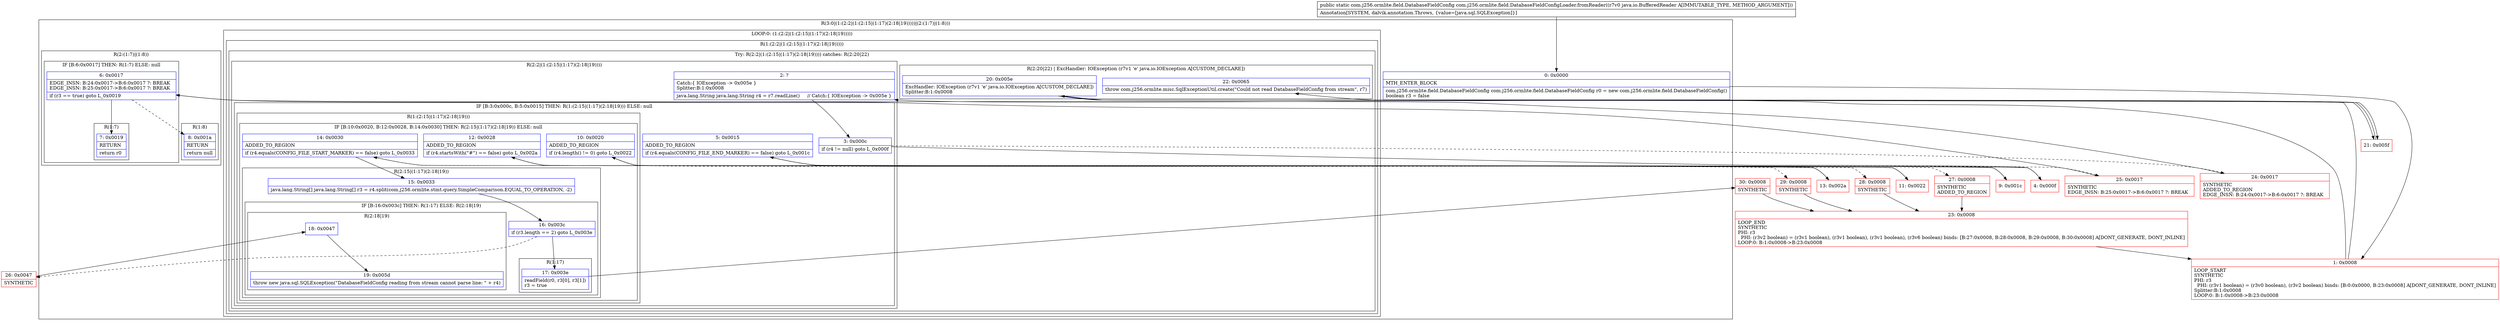 digraph "CFG forcom.j256.ormlite.field.DatabaseFieldConfigLoader.fromReader(Ljava\/io\/BufferedReader;)Lcom\/j256\/ormlite\/field\/DatabaseFieldConfig;" {
subgraph cluster_Region_1038154315 {
label = "R(3:0|(1:(2:2|(1:(2:15|(1:17)(2:18|19)))))|(2:(1:7)|(1:8)))";
node [shape=record,color=blue];
Node_0 [shape=record,label="{0\:\ 0x0000|MTH_ENTER_BLOCK\l|com.j256.ormlite.field.DatabaseFieldConfig com.j256.ormlite.field.DatabaseFieldConfig r0 = new com.j256.ormlite.field.DatabaseFieldConfig()\lboolean r3 = false\l}"];
subgraph cluster_LoopRegion_1810859183 {
label = "LOOP:0: (1:(2:2|(1:(2:15|(1:17)(2:18|19)))))";
node [shape=record,color=blue];
subgraph cluster_Region_1445169921 {
label = "R(1:(2:2|(1:(2:15|(1:17)(2:18|19)))))";
node [shape=record,color=blue];
subgraph cluster_TryCatchRegion_1861314051 {
label = "Try: R(2:2|(1:(2:15|(1:17)(2:18|19)))) catches: R(2:20|22)";
node [shape=record,color=blue];
subgraph cluster_Region_524116417 {
label = "R(2:2|(1:(2:15|(1:17)(2:18|19))))";
node [shape=record,color=blue];
Node_2 [shape=record,label="{2\:\ ?|Catch:\{ IOException \-\> 0x005e \}\lSplitter:B:1:0x0008\l|java.lang.String java.lang.String r4 = r7.readLine()     \/\/ Catch:\{ IOException \-\> 0x005e \}\l}"];
subgraph cluster_IfRegion_524799794 {
label = "IF [B:3:0x000c, B:5:0x0015] THEN: R(1:(2:15|(1:17)(2:18|19))) ELSE: null";
node [shape=record,color=blue];
Node_3 [shape=record,label="{3\:\ 0x000c|if (r4 != null) goto L_0x000f\l}"];
Node_5 [shape=record,label="{5\:\ 0x0015|ADDED_TO_REGION\l|if (r4.equals(CONFIG_FILE_END_MARKER) == false) goto L_0x001c\l}"];
subgraph cluster_Region_2124701466 {
label = "R(1:(2:15|(1:17)(2:18|19)))";
node [shape=record,color=blue];
subgraph cluster_IfRegion_1228475470 {
label = "IF [B:10:0x0020, B:12:0x0028, B:14:0x0030] THEN: R(2:15|(1:17)(2:18|19)) ELSE: null";
node [shape=record,color=blue];
Node_10 [shape=record,label="{10\:\ 0x0020|ADDED_TO_REGION\l|if (r4.length() != 0) goto L_0x0022\l}"];
Node_12 [shape=record,label="{12\:\ 0x0028|ADDED_TO_REGION\l|if (r4.startsWith(\"#\") == false) goto L_0x002a\l}"];
Node_14 [shape=record,label="{14\:\ 0x0030|ADDED_TO_REGION\l|if (r4.equals(CONFIG_FILE_START_MARKER) == false) goto L_0x0033\l}"];
subgraph cluster_Region_1135249890 {
label = "R(2:15|(1:17)(2:18|19))";
node [shape=record,color=blue];
Node_15 [shape=record,label="{15\:\ 0x0033|java.lang.String[] java.lang.String[] r3 = r4.split(com.j256.ormlite.stmt.query.SimpleComparison.EQUAL_TO_OPERATION, \-2)\l}"];
subgraph cluster_IfRegion_385002687 {
label = "IF [B:16:0x003c] THEN: R(1:17) ELSE: R(2:18|19)";
node [shape=record,color=blue];
Node_16 [shape=record,label="{16\:\ 0x003c|if (r3.length == 2) goto L_0x003e\l}"];
subgraph cluster_Region_41963331 {
label = "R(1:17)";
node [shape=record,color=blue];
Node_17 [shape=record,label="{17\:\ 0x003e|readField(r0, r3[0], r3[1])\lr3 = true\l}"];
}
subgraph cluster_Region_929946431 {
label = "R(2:18|19)";
node [shape=record,color=blue];
Node_18 [shape=record,label="{18\:\ 0x0047}"];
Node_19 [shape=record,label="{19\:\ 0x005d|throw new java.sql.SQLException(\"DatabaseFieldConfig reading from stream cannot parse line: \" + r4)\l}"];
}
}
}
}
}
}
}
subgraph cluster_Region_1777952413 {
label = "R(2:20|22) | ExcHandler: IOException (r7v1 'e' java.io.IOException A[CUSTOM_DECLARE])\l";
node [shape=record,color=blue];
Node_20 [shape=record,label="{20\:\ 0x005e|ExcHandler: IOException (r7v1 'e' java.io.IOException A[CUSTOM_DECLARE])\lSplitter:B:1:0x0008\l}"];
Node_22 [shape=record,label="{22\:\ 0x0065|throw com.j256.ormlite.misc.SqlExceptionUtil.create(\"Could not read DatabaseFieldConfig from stream\", r7)\l}"];
}
}
}
}
subgraph cluster_Region_600343328 {
label = "R(2:(1:7)|(1:8))";
node [shape=record,color=blue];
subgraph cluster_IfRegion_632677790 {
label = "IF [B:6:0x0017] THEN: R(1:7) ELSE: null";
node [shape=record,color=blue];
Node_6 [shape=record,label="{6\:\ 0x0017|EDGE_INSN: B:24:0x0017\-\>B:6:0x0017 ?: BREAK  \lEDGE_INSN: B:25:0x0017\-\>B:6:0x0017 ?: BREAK  \l|if (r3 == true) goto L_0x0019\l}"];
subgraph cluster_Region_779032812 {
label = "R(1:7)";
node [shape=record,color=blue];
Node_7 [shape=record,label="{7\:\ 0x0019|RETURN\l|return r0\l}"];
}
}
subgraph cluster_Region_1181493284 {
label = "R(1:8)";
node [shape=record,color=blue];
Node_8 [shape=record,label="{8\:\ 0x001a|RETURN\l|return null\l}"];
}
}
}
subgraph cluster_Region_1777952413 {
label = "R(2:20|22) | ExcHandler: IOException (r7v1 'e' java.io.IOException A[CUSTOM_DECLARE])\l";
node [shape=record,color=blue];
Node_20 [shape=record,label="{20\:\ 0x005e|ExcHandler: IOException (r7v1 'e' java.io.IOException A[CUSTOM_DECLARE])\lSplitter:B:1:0x0008\l}"];
Node_22 [shape=record,label="{22\:\ 0x0065|throw com.j256.ormlite.misc.SqlExceptionUtil.create(\"Could not read DatabaseFieldConfig from stream\", r7)\l}"];
}
Node_1 [shape=record,color=red,label="{1\:\ 0x0008|LOOP_START\lSYNTHETIC\lPHI: r3 \l  PHI: (r3v1 boolean) = (r3v0 boolean), (r3v2 boolean) binds: [B:0:0x0000, B:23:0x0008] A[DONT_GENERATE, DONT_INLINE]\lSplitter:B:1:0x0008\lLOOP:0: B:1:0x0008\-\>B:23:0x0008\l}"];
Node_4 [shape=record,color=red,label="{4\:\ 0x000f}"];
Node_9 [shape=record,color=red,label="{9\:\ 0x001c}"];
Node_11 [shape=record,color=red,label="{11\:\ 0x0022}"];
Node_13 [shape=record,color=red,label="{13\:\ 0x002a}"];
Node_21 [shape=record,color=red,label="{21\:\ 0x005f}"];
Node_23 [shape=record,color=red,label="{23\:\ 0x0008|LOOP_END\lSYNTHETIC\lPHI: r3 \l  PHI: (r3v2 boolean) = (r3v1 boolean), (r3v1 boolean), (r3v1 boolean), (r3v6 boolean) binds: [B:27:0x0008, B:28:0x0008, B:29:0x0008, B:30:0x0008] A[DONT_GENERATE, DONT_INLINE]\lLOOP:0: B:1:0x0008\-\>B:23:0x0008\l}"];
Node_24 [shape=record,color=red,label="{24\:\ 0x0017|SYNTHETIC\lADDED_TO_REGION\lEDGE_INSN: B:24:0x0017\-\>B:6:0x0017 ?: BREAK  \l}"];
Node_25 [shape=record,color=red,label="{25\:\ 0x0017|SYNTHETIC\lEDGE_INSN: B:25:0x0017\-\>B:6:0x0017 ?: BREAK  \l}"];
Node_26 [shape=record,color=red,label="{26\:\ 0x0047|SYNTHETIC\l}"];
Node_27 [shape=record,color=red,label="{27\:\ 0x0008|SYNTHETIC\lADDED_TO_REGION\l}"];
Node_28 [shape=record,color=red,label="{28\:\ 0x0008|SYNTHETIC\l}"];
Node_29 [shape=record,color=red,label="{29\:\ 0x0008|SYNTHETIC\l}"];
Node_30 [shape=record,color=red,label="{30\:\ 0x0008|SYNTHETIC\l}"];
MethodNode[shape=record,label="{public static com.j256.ormlite.field.DatabaseFieldConfig com.j256.ormlite.field.DatabaseFieldConfigLoader.fromReader((r7v0 java.io.BufferedReader A[IMMUTABLE_TYPE, METHOD_ARGUMENT]))  | Annotation[SYSTEM, dalvik.annotation.Throws, \{value=[java.sql.SQLException]\}]\l}"];
MethodNode -> Node_0;
Node_0 -> Node_1;
Node_2 -> Node_3;
Node_3 -> Node_4;
Node_3 -> Node_24[style=dashed];
Node_5 -> Node_9;
Node_5 -> Node_25[style=dashed];
Node_10 -> Node_11;
Node_10 -> Node_27[style=dashed];
Node_12 -> Node_13;
Node_12 -> Node_28[style=dashed];
Node_14 -> Node_15;
Node_14 -> Node_29[style=dashed];
Node_15 -> Node_16;
Node_16 -> Node_17;
Node_16 -> Node_26[style=dashed];
Node_17 -> Node_30;
Node_18 -> Node_19;
Node_20 -> Node_21;
Node_6 -> Node_7;
Node_6 -> Node_8[style=dashed];
Node_20 -> Node_21;
Node_1 -> Node_2;
Node_1 -> Node_20;
Node_4 -> Node_5;
Node_9 -> Node_10;
Node_11 -> Node_12;
Node_13 -> Node_14;
Node_21 -> Node_22;
Node_23 -> Node_1;
Node_24 -> Node_6;
Node_25 -> Node_6;
Node_26 -> Node_18;
Node_27 -> Node_23;
Node_28 -> Node_23;
Node_29 -> Node_23;
Node_30 -> Node_23;
}

